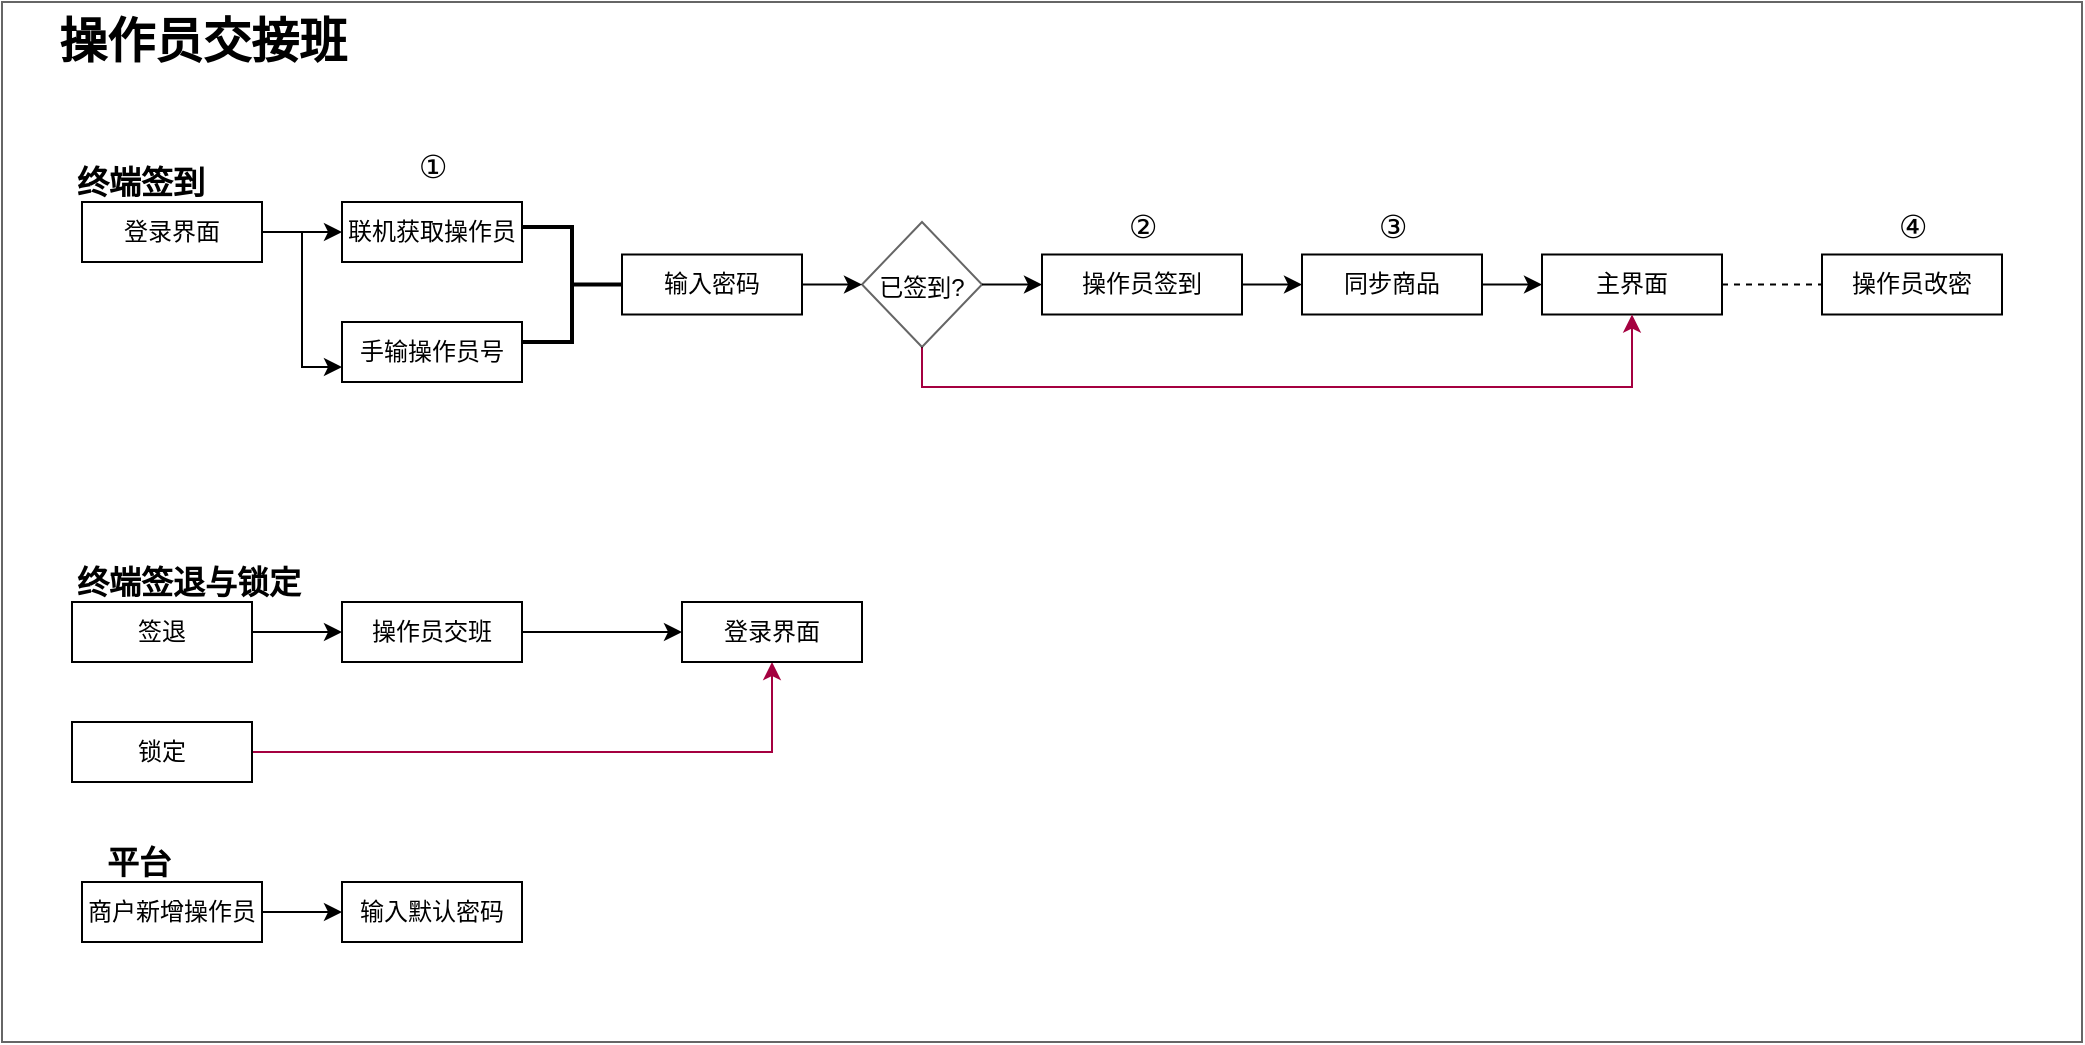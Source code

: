<mxfile version="14.2.7" type="github">
  <diagram name="Page-1" id="e7e014a7-5840-1c2e-5031-d8a46d1fe8dd">
    <mxGraphModel dx="1454" dy="1573" grid="1" gridSize="10" guides="1" tooltips="1" connect="1" arrows="1" fold="1" page="1" pageScale="1" pageWidth="1169" pageHeight="826" background="#ffffff" math="0" shadow="0">
      <root>
        <mxCell id="0" />
        <mxCell id="1" parent="0" />
        <mxCell id="qoUKi9HqoIXxONrlyfiQ-51" value="" style="rounded=0;whiteSpace=wrap;html=1;fillColor=none;opacity=60;glass=0;" vertex="1" parent="1">
          <mxGeometry x="90" y="-20" width="1040" height="520" as="geometry" />
        </mxCell>
        <mxCell id="qoUKi9HqoIXxONrlyfiQ-48" style="edgeStyle=orthogonalEdgeStyle;rounded=0;orthogonalLoop=1;jettySize=auto;html=1;exitX=1;exitY=0.5;exitDx=0;exitDy=0;" edge="1" parent="1" source="qoUKi9HqoIXxONrlyfiQ-41" target="qoUKi9HqoIXxONrlyfiQ-43">
          <mxGeometry relative="1" as="geometry" />
        </mxCell>
        <mxCell id="qoUKi9HqoIXxONrlyfiQ-83" style="edgeStyle=orthogonalEdgeStyle;rounded=0;orthogonalLoop=1;jettySize=auto;html=1;exitX=1;exitY=0.5;exitDx=0;exitDy=0;entryX=0;entryY=0.75;entryDx=0;entryDy=0;fontSize=16;" edge="1" parent="1" source="qoUKi9HqoIXxONrlyfiQ-41" target="qoUKi9HqoIXxONrlyfiQ-42">
          <mxGeometry relative="1" as="geometry" />
        </mxCell>
        <mxCell id="qoUKi9HqoIXxONrlyfiQ-41" value="登录界面" style="rounded=0;whiteSpace=wrap;html=1;" vertex="1" parent="1">
          <mxGeometry x="130" y="80" width="90" height="30" as="geometry" />
        </mxCell>
        <mxCell id="qoUKi9HqoIXxONrlyfiQ-42" value="手输操作员号" style="rounded=0;whiteSpace=wrap;html=1;" vertex="1" parent="1">
          <mxGeometry x="260" y="140" width="90" height="30" as="geometry" />
        </mxCell>
        <mxCell id="qoUKi9HqoIXxONrlyfiQ-43" value="联机获取操作员" style="rounded=0;whiteSpace=wrap;html=1;" vertex="1" parent="1">
          <mxGeometry x="260" y="80" width="90" height="30" as="geometry" />
        </mxCell>
        <mxCell id="qoUKi9HqoIXxONrlyfiQ-89" style="edgeStyle=orthogonalEdgeStyle;rounded=0;orthogonalLoop=1;jettySize=auto;html=1;exitX=1;exitY=0.5;exitDx=0;exitDy=0;fontSize=16;" edge="1" parent="1" source="qoUKi9HqoIXxONrlyfiQ-44" target="qoUKi9HqoIXxONrlyfiQ-87">
          <mxGeometry relative="1" as="geometry" />
        </mxCell>
        <mxCell id="qoUKi9HqoIXxONrlyfiQ-44" value="输入密码" style="rounded=0;whiteSpace=wrap;html=1;" vertex="1" parent="1">
          <mxGeometry x="400" y="106.25" width="90" height="30" as="geometry" />
        </mxCell>
        <mxCell id="qoUKi9HqoIXxONrlyfiQ-58" style="edgeStyle=orthogonalEdgeStyle;rounded=0;orthogonalLoop=1;jettySize=auto;html=1;exitX=1;exitY=0.5;exitDx=0;exitDy=0;" edge="1" parent="1" source="qoUKi9HqoIXxONrlyfiQ-45" target="qoUKi9HqoIXxONrlyfiQ-57">
          <mxGeometry relative="1" as="geometry" />
        </mxCell>
        <mxCell id="qoUKi9HqoIXxONrlyfiQ-45" value="操作员签到" style="rounded=0;whiteSpace=wrap;html=1;" vertex="1" parent="1">
          <mxGeometry x="610" y="106.25" width="100" height="30" as="geometry" />
        </mxCell>
        <mxCell id="qoUKi9HqoIXxONrlyfiQ-46" value="" style="strokeWidth=2;html=1;shape=mxgraph.flowchart.annotation_2;align=left;labelPosition=right;pointerEvents=1;rotation=-180;" vertex="1" parent="1">
          <mxGeometry x="350" y="92.5" width="50" height="57.5" as="geometry" />
        </mxCell>
        <mxCell id="qoUKi9HqoIXxONrlyfiQ-52" value="操作员交接班" style="text;strokeColor=none;fillColor=none;html=1;fontSize=24;fontStyle=1;verticalAlign=middle;align=center;" vertex="1" parent="1">
          <mxGeometry x="140" y="-20" width="100" height="40" as="geometry" />
        </mxCell>
        <mxCell id="qoUKi9HqoIXxONrlyfiQ-53" value="&lt;span style=&quot;font-weight: normal&quot;&gt;&lt;font style=&quot;font-size: 16px&quot;&gt;①&lt;/font&gt;&lt;/span&gt;" style="text;strokeColor=none;fillColor=none;html=1;fontSize=24;fontStyle=1;verticalAlign=middle;align=center;" vertex="1" parent="1">
          <mxGeometry x="295" y="50" width="20" height="20" as="geometry" />
        </mxCell>
        <mxCell id="qoUKi9HqoIXxONrlyfiQ-55" value="&lt;span style=&quot;font-weight: normal&quot;&gt;&lt;font style=&quot;font-size: 16px&quot;&gt;②&lt;/font&gt;&lt;/span&gt;" style="text;strokeColor=none;fillColor=none;html=1;fontSize=24;fontStyle=1;verticalAlign=middle;align=center;" vertex="1" parent="1">
          <mxGeometry x="650" y="80" width="20" height="20" as="geometry" />
        </mxCell>
        <mxCell id="qoUKi9HqoIXxONrlyfiQ-86" style="edgeStyle=orthogonalEdgeStyle;rounded=0;orthogonalLoop=1;jettySize=auto;html=1;exitX=1;exitY=0.5;exitDx=0;exitDy=0;fontSize=16;" edge="1" parent="1" source="qoUKi9HqoIXxONrlyfiQ-57" target="qoUKi9HqoIXxONrlyfiQ-84">
          <mxGeometry relative="1" as="geometry" />
        </mxCell>
        <mxCell id="qoUKi9HqoIXxONrlyfiQ-57" value="同步商品" style="rounded=0;whiteSpace=wrap;html=1;" vertex="1" parent="1">
          <mxGeometry x="740" y="106.25" width="90" height="30" as="geometry" />
        </mxCell>
        <mxCell id="qoUKi9HqoIXxONrlyfiQ-60" value="&lt;span style=&quot;font-weight: normal&quot;&gt;&lt;font style=&quot;font-size: 16px&quot;&gt;③&lt;/font&gt;&lt;/span&gt;" style="text;strokeColor=none;fillColor=none;html=1;fontSize=24;fontStyle=1;verticalAlign=middle;align=center;" vertex="1" parent="1">
          <mxGeometry x="775" y="80" width="20" height="20" as="geometry" />
        </mxCell>
        <mxCell id="qoUKi9HqoIXxONrlyfiQ-63" value="终端签到" style="text;strokeColor=none;fillColor=none;html=1;fontSize=16;fontStyle=1;verticalAlign=middle;align=center;" vertex="1" parent="1">
          <mxGeometry x="126" y="60" width="65" height="20" as="geometry" />
        </mxCell>
        <mxCell id="qoUKi9HqoIXxONrlyfiQ-64" value="平台" style="text;strokeColor=none;fillColor=none;html=1;fontSize=16;fontStyle=1;verticalAlign=middle;align=center;" vertex="1" parent="1">
          <mxGeometry x="125" y="400" width="65" height="20" as="geometry" />
        </mxCell>
        <mxCell id="qoUKi9HqoIXxONrlyfiQ-71" style="edgeStyle=orthogonalEdgeStyle;rounded=0;orthogonalLoop=1;jettySize=auto;html=1;exitX=1;exitY=0.5;exitDx=0;exitDy=0;entryX=0;entryY=0.5;entryDx=0;entryDy=0;fontSize=16;" edge="1" parent="1" source="qoUKi9HqoIXxONrlyfiQ-65" target="qoUKi9HqoIXxONrlyfiQ-67">
          <mxGeometry relative="1" as="geometry" />
        </mxCell>
        <mxCell id="qoUKi9HqoIXxONrlyfiQ-65" value="商户新增操作员" style="rounded=0;whiteSpace=wrap;html=1;" vertex="1" parent="1">
          <mxGeometry x="130" y="420" width="90" height="30" as="geometry" />
        </mxCell>
        <mxCell id="qoUKi9HqoIXxONrlyfiQ-67" value="输入默认密码" style="rounded=0;whiteSpace=wrap;html=1;" vertex="1" parent="1">
          <mxGeometry x="260" y="420" width="90" height="30" as="geometry" />
        </mxCell>
        <mxCell id="qoUKi9HqoIXxONrlyfiQ-68" value="操作员改密" style="rounded=0;whiteSpace=wrap;html=1;" vertex="1" parent="1">
          <mxGeometry x="1000" y="106.25" width="90" height="30" as="geometry" />
        </mxCell>
        <mxCell id="qoUKi9HqoIXxONrlyfiQ-69" value="" style="endArrow=none;dashed=1;html=1;fontSize=16;entryX=0;entryY=0.5;entryDx=0;entryDy=0;" edge="1" parent="1" source="qoUKi9HqoIXxONrlyfiQ-84" target="qoUKi9HqoIXxONrlyfiQ-68">
          <mxGeometry width="50" height="50" relative="1" as="geometry">
            <mxPoint x="980" y="121.25" as="sourcePoint" />
            <mxPoint x="800" y="170" as="targetPoint" />
          </mxGeometry>
        </mxCell>
        <mxCell id="qoUKi9HqoIXxONrlyfiQ-70" value="&lt;span style=&quot;font-weight: normal&quot;&gt;&lt;font style=&quot;font-size: 16px&quot;&gt;④&lt;/font&gt;&lt;/span&gt;" style="text;strokeColor=none;fillColor=none;html=1;fontSize=24;fontStyle=1;verticalAlign=middle;align=center;" vertex="1" parent="1">
          <mxGeometry x="1035" y="80" width="20" height="20" as="geometry" />
        </mxCell>
        <mxCell id="qoUKi9HqoIXxONrlyfiQ-80" style="edgeStyle=orthogonalEdgeStyle;rounded=0;orthogonalLoop=1;jettySize=auto;html=1;exitX=1;exitY=0.5;exitDx=0;exitDy=0;entryX=0;entryY=0.5;entryDx=0;entryDy=0;fontSize=16;" edge="1" parent="1" source="qoUKi9HqoIXxONrlyfiQ-72" target="qoUKi9HqoIXxONrlyfiQ-75">
          <mxGeometry relative="1" as="geometry" />
        </mxCell>
        <mxCell id="qoUKi9HqoIXxONrlyfiQ-72" value="签退" style="rounded=0;whiteSpace=wrap;html=1;" vertex="1" parent="1">
          <mxGeometry x="125" y="280" width="90" height="30" as="geometry" />
        </mxCell>
        <mxCell id="qoUKi9HqoIXxONrlyfiQ-73" value="终端签退与锁定" style="text;strokeColor=none;fillColor=none;html=1;fontSize=16;fontStyle=1;verticalAlign=middle;align=center;" vertex="1" parent="1">
          <mxGeometry x="150" y="260" width="65" height="20" as="geometry" />
        </mxCell>
        <mxCell id="qoUKi9HqoIXxONrlyfiQ-81" style="edgeStyle=orthogonalEdgeStyle;rounded=0;orthogonalLoop=1;jettySize=auto;html=1;exitX=1;exitY=0.5;exitDx=0;exitDy=0;fontSize=16;" edge="1" parent="1" source="qoUKi9HqoIXxONrlyfiQ-75" target="qoUKi9HqoIXxONrlyfiQ-79">
          <mxGeometry relative="1" as="geometry" />
        </mxCell>
        <mxCell id="qoUKi9HqoIXxONrlyfiQ-75" value="操作员交班" style="rounded=0;whiteSpace=wrap;html=1;" vertex="1" parent="1">
          <mxGeometry x="260" y="280" width="90" height="30" as="geometry" />
        </mxCell>
        <mxCell id="qoUKi9HqoIXxONrlyfiQ-82" style="edgeStyle=orthogonalEdgeStyle;rounded=0;orthogonalLoop=1;jettySize=auto;html=1;exitX=1;exitY=0.5;exitDx=0;exitDy=0;entryX=0.5;entryY=1;entryDx=0;entryDy=0;fontSize=16;fillColor=#d80073;strokeColor=#A50040;" edge="1" parent="1" source="qoUKi9HqoIXxONrlyfiQ-76" target="qoUKi9HqoIXxONrlyfiQ-79">
          <mxGeometry relative="1" as="geometry" />
        </mxCell>
        <mxCell id="qoUKi9HqoIXxONrlyfiQ-76" value="锁定" style="rounded=0;whiteSpace=wrap;html=1;" vertex="1" parent="1">
          <mxGeometry x="125" y="340" width="90" height="30" as="geometry" />
        </mxCell>
        <mxCell id="qoUKi9HqoIXxONrlyfiQ-79" value="登录界面" style="rounded=0;whiteSpace=wrap;html=1;" vertex="1" parent="1">
          <mxGeometry x="430" y="280" width="90" height="30" as="geometry" />
        </mxCell>
        <mxCell id="qoUKi9HqoIXxONrlyfiQ-84" value="主界面" style="rounded=0;whiteSpace=wrap;html=1;" vertex="1" parent="1">
          <mxGeometry x="860" y="106.25" width="90" height="30" as="geometry" />
        </mxCell>
        <mxCell id="qoUKi9HqoIXxONrlyfiQ-91" style="edgeStyle=orthogonalEdgeStyle;rounded=0;orthogonalLoop=1;jettySize=auto;html=1;exitX=1;exitY=0.5;exitDx=0;exitDy=0;entryX=0;entryY=0.5;entryDx=0;entryDy=0;fontSize=16;" edge="1" parent="1" source="qoUKi9HqoIXxONrlyfiQ-87" target="qoUKi9HqoIXxONrlyfiQ-45">
          <mxGeometry relative="1" as="geometry" />
        </mxCell>
        <mxCell id="qoUKi9HqoIXxONrlyfiQ-92" style="edgeStyle=orthogonalEdgeStyle;rounded=0;orthogonalLoop=1;jettySize=auto;html=1;exitX=0.5;exitY=1;exitDx=0;exitDy=0;entryX=0.5;entryY=1;entryDx=0;entryDy=0;fontSize=16;fillColor=#d80073;strokeColor=#A50040;" edge="1" parent="1" source="qoUKi9HqoIXxONrlyfiQ-87" target="qoUKi9HqoIXxONrlyfiQ-84">
          <mxGeometry relative="1" as="geometry" />
        </mxCell>
        <mxCell id="qoUKi9HqoIXxONrlyfiQ-87" value="&lt;font style=&quot;font-size: 12px&quot;&gt;已签到?&lt;/font&gt;" style="rhombus;whiteSpace=wrap;html=1;rounded=0;glass=0;fillColor=none;fontSize=16;opacity=60;" vertex="1" parent="1">
          <mxGeometry x="520" y="90" width="60" height="62.5" as="geometry" />
        </mxCell>
      </root>
    </mxGraphModel>
  </diagram>
</mxfile>
